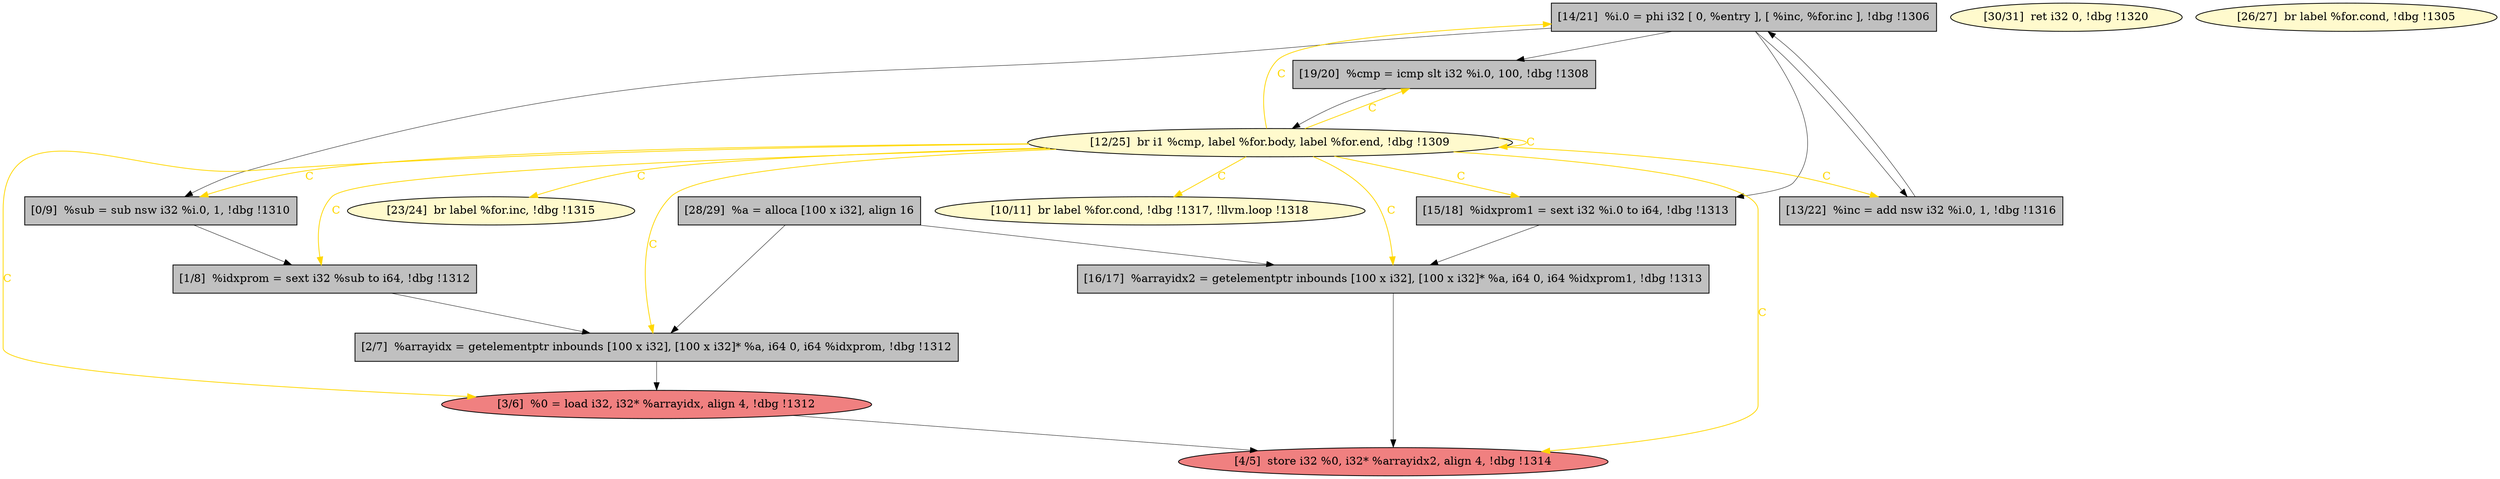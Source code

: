 
digraph G {


node46 [fillcolor=grey,label="[15/18]  %idxprom1 = sext i32 %i.0 to i64, !dbg !1313",shape=rectangle,style=filled ]
node42 [fillcolor=lemonchiffon,label="[23/24]  br label %for.inc, !dbg !1315",shape=ellipse,style=filled ]
node43 [fillcolor=lemonchiffon,label="[30/31]  ret i32 0, !dbg !1320",shape=ellipse,style=filled ]
node41 [fillcolor=grey,label="[13/22]  %inc = add nsw i32 %i.0, 1, !dbg !1316",shape=rectangle,style=filled ]
node44 [fillcolor=lightcoral,label="[4/5]  store i32 %0, i32* %arrayidx2, align 4, !dbg !1314",shape=ellipse,style=filled ]
node39 [fillcolor=lightcoral,label="[3/6]  %0 = load i32, i32* %arrayidx, align 4, !dbg !1312",shape=ellipse,style=filled ]
node37 [fillcolor=lemonchiffon,label="[26/27]  br label %for.cond, !dbg !1305",shape=ellipse,style=filled ]
node38 [fillcolor=grey,label="[28/29]  %a = alloca [100 x i32], align 16",shape=rectangle,style=filled ]
node32 [fillcolor=grey,label="[1/8]  %idxprom = sext i32 %sub to i64, !dbg !1312",shape=rectangle,style=filled ]
node40 [fillcolor=grey,label="[2/7]  %arrayidx = getelementptr inbounds [100 x i32], [100 x i32]* %a, i64 0, i64 %idxprom, !dbg !1312",shape=rectangle,style=filled ]
node33 [fillcolor=lemonchiffon,label="[10/11]  br label %for.cond, !dbg !1317, !llvm.loop !1318",shape=ellipse,style=filled ]
node31 [fillcolor=grey,label="[0/9]  %sub = sub nsw i32 %i.0, 1, !dbg !1310",shape=rectangle,style=filled ]
node36 [fillcolor=grey,label="[14/21]  %i.0 = phi i32 [ 0, %entry ], [ %inc, %for.inc ], !dbg !1306",shape=rectangle,style=filled ]
node34 [fillcolor=lemonchiffon,label="[12/25]  br i1 %cmp, label %for.body, label %for.end, !dbg !1309",shape=ellipse,style=filled ]
node45 [fillcolor=grey,label="[16/17]  %arrayidx2 = getelementptr inbounds [100 x i32], [100 x i32]* %a, i64 0, i64 %idxprom1, !dbg !1313",shape=rectangle,style=filled ]
node35 [fillcolor=grey,label="[19/20]  %cmp = icmp slt i32 %i.0, 100, !dbg !1308",shape=rectangle,style=filled ]

node34->node35 [style=solid,color=gold,label="C",penwidth=1.0,fontcolor=gold ]
node46->node45 [style=solid,color=black,label="",penwidth=0.5,fontcolor=black ]
node38->node45 [style=solid,color=black,label="",penwidth=0.5,fontcolor=black ]
node36->node35 [style=solid,color=black,label="",penwidth=0.5,fontcolor=black ]
node39->node44 [style=solid,color=black,label="",penwidth=0.5,fontcolor=black ]
node34->node34 [style=solid,color=gold,label="C",penwidth=1.0,fontcolor=gold ]
node34->node44 [style=solid,color=gold,label="C",penwidth=1.0,fontcolor=gold ]
node40->node39 [style=solid,color=black,label="",penwidth=0.5,fontcolor=black ]
node34->node45 [style=solid,color=gold,label="C",penwidth=1.0,fontcolor=gold ]
node34->node40 [style=solid,color=gold,label="C",penwidth=1.0,fontcolor=gold ]
node38->node40 [style=solid,color=black,label="",penwidth=0.5,fontcolor=black ]
node34->node32 [style=solid,color=gold,label="C",penwidth=1.0,fontcolor=gold ]
node32->node40 [style=solid,color=black,label="",penwidth=0.5,fontcolor=black ]
node36->node46 [style=solid,color=black,label="",penwidth=0.5,fontcolor=black ]
node34->node42 [style=solid,color=gold,label="C",penwidth=1.0,fontcolor=gold ]
node34->node39 [style=solid,color=gold,label="C",penwidth=1.0,fontcolor=gold ]
node34->node33 [style=solid,color=gold,label="C",penwidth=1.0,fontcolor=gold ]
node34->node36 [style=solid,color=gold,label="C",penwidth=1.0,fontcolor=gold ]
node34->node41 [style=solid,color=gold,label="C",penwidth=1.0,fontcolor=gold ]
node41->node36 [style=solid,color=black,label="",penwidth=0.5,fontcolor=black ]
node45->node44 [style=solid,color=black,label="",penwidth=0.5,fontcolor=black ]
node34->node46 [style=solid,color=gold,label="C",penwidth=1.0,fontcolor=gold ]
node35->node34 [style=solid,color=black,label="",penwidth=0.5,fontcolor=black ]
node34->node31 [style=solid,color=gold,label="C",penwidth=1.0,fontcolor=gold ]
node31->node32 [style=solid,color=black,label="",penwidth=0.5,fontcolor=black ]
node36->node31 [style=solid,color=black,label="",penwidth=0.5,fontcolor=black ]
node36->node41 [style=solid,color=black,label="",penwidth=0.5,fontcolor=black ]


}
